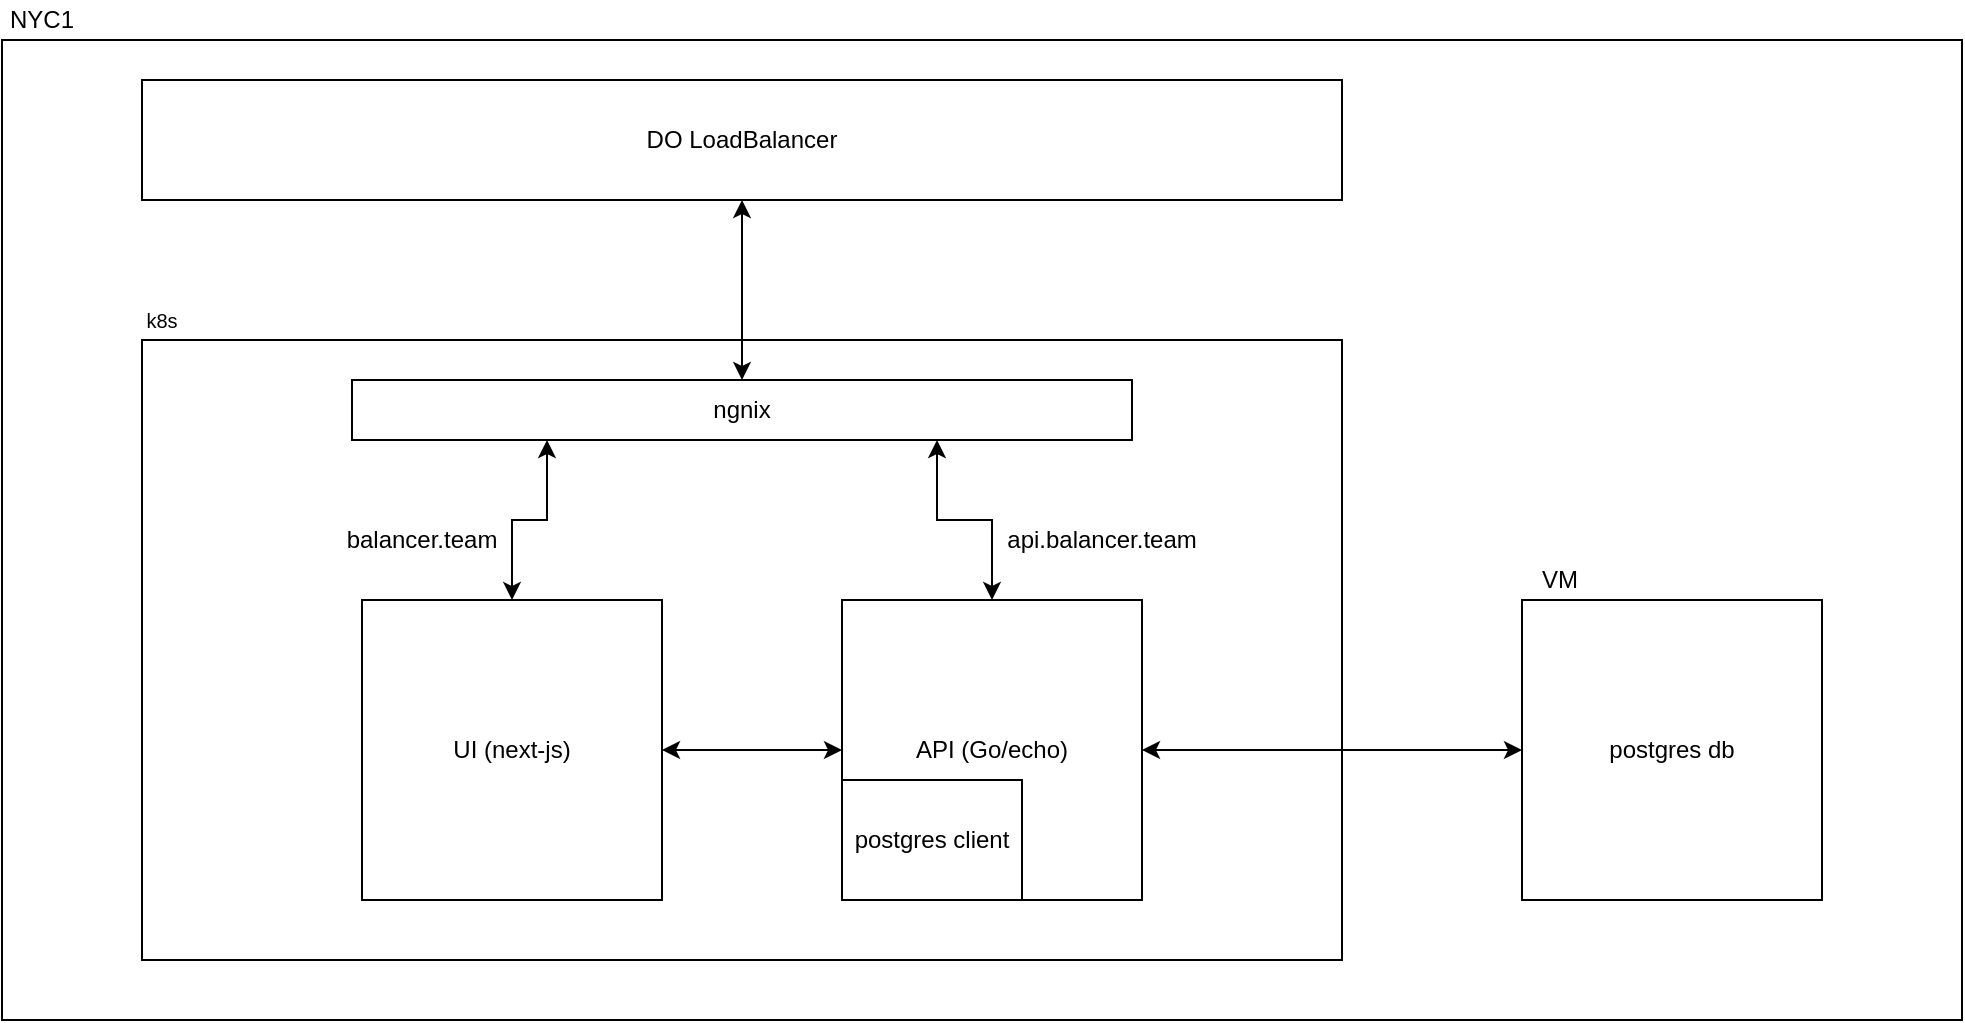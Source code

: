 <mxfile version="12.4.2" type="device" pages="1"><diagram id="mM79jok1SD-NatLV4vzc" name="Page-1"><mxGraphModel dx="1309" dy="859" grid="1" gridSize="10" guides="1" tooltips="1" connect="1" arrows="1" fold="1" page="1" pageScale="1" pageWidth="850" pageHeight="1100" math="0" shadow="0"><root><mxCell id="0"/><mxCell id="XKN4Qu3gex8iTo_T1fxH-35" value="main boxes" parent="0"/><mxCell id="rSNpQoXIUSRgybNzoigf-7" value="" style="rounded=0;whiteSpace=wrap;html=1;fontSize=8;" vertex="1" parent="XKN4Qu3gex8iTo_T1fxH-35"><mxGeometry x="50" y="20" width="980" height="490" as="geometry"/></mxCell><mxCell id="XKN4Qu3gex8iTo_T1fxH-1" value="&lt;div style=&quot;text-align: right&quot;&gt;&lt;br&gt;&lt;/div&gt;&lt;div style=&quot;text-align: justify&quot;&gt;&lt;/div&gt;" style="rounded=0;whiteSpace=wrap;html=1;align=left;" parent="XKN4Qu3gex8iTo_T1fxH-35" vertex="1"><mxGeometry x="120" y="170" width="600" height="310" as="geometry"/></mxCell><mxCell id="XKN4Qu3gex8iTo_T1fxH-2" value="DO LoadBalancer" style="rounded=0;whiteSpace=wrap;html=1;" parent="XKN4Qu3gex8iTo_T1fxH-35" vertex="1"><mxGeometry x="120" y="40" width="600" height="60" as="geometry"/></mxCell><mxCell id="rSNpQoXIUSRgybNzoigf-3" value="&lt;font size=&quot;1&quot;&gt;k8s&lt;/font&gt;" style="text;html=1;strokeColor=none;fillColor=none;align=center;verticalAlign=middle;whiteSpace=wrap;rounded=0;fontSize=8;" vertex="1" parent="XKN4Qu3gex8iTo_T1fxH-35"><mxGeometry x="110" y="150" width="40" height="20" as="geometry"/></mxCell><mxCell id="rSNpQoXIUSRgybNzoigf-6" value="postgres db" style="rounded=0;whiteSpace=wrap;html=1;" vertex="1" parent="XKN4Qu3gex8iTo_T1fxH-35"><mxGeometry x="810" y="300" width="150" height="150" as="geometry"/></mxCell><mxCell id="rSNpQoXIUSRgybNzoigf-8" value="NYC1" style="text;html=1;strokeColor=none;fillColor=none;align=center;verticalAlign=middle;whiteSpace=wrap;rounded=0;fontSize=12;" vertex="1" parent="XKN4Qu3gex8iTo_T1fxH-35"><mxGeometry x="50" width="40" height="20" as="geometry"/></mxCell><mxCell id="rSNpQoXIUSRgybNzoigf-9" value="VM" style="text;html=1;strokeColor=none;fillColor=none;align=center;verticalAlign=middle;whiteSpace=wrap;rounded=0;fontSize=12;" vertex="1" parent="XKN4Qu3gex8iTo_T1fxH-35"><mxGeometry x="809" y="280" width="40" height="20" as="geometry"/></mxCell><mxCell id="rSNpQoXIUSRgybNzoigf-10" value="" style="endArrow=classic;startArrow=classic;html=1;fontSize=12;exitX=1;exitY=0.5;exitDx=0;exitDy=0;" edge="1" parent="XKN4Qu3gex8iTo_T1fxH-35" source="XKN4Qu3gex8iTo_T1fxH-7" target="rSNpQoXIUSRgybNzoigf-6"><mxGeometry width="50" height="50" relative="1" as="geometry"><mxPoint x="710" y="410" as="sourcePoint"/><mxPoint x="760" y="360" as="targetPoint"/></mxGeometry></mxCell><mxCell id="1" parent="0"/><mxCell id="XKN4Qu3gex8iTo_T1fxH-11" style="edgeStyle=orthogonalEdgeStyle;rounded=0;orthogonalLoop=1;jettySize=auto;html=1;exitX=0.75;exitY=1;exitDx=0;exitDy=0;entryX=0.5;entryY=0;entryDx=0;entryDy=0;startArrow=classic;startFill=1;" parent="1" source="XKN4Qu3gex8iTo_T1fxH-3" target="XKN4Qu3gex8iTo_T1fxH-7" edge="1"><mxGeometry relative="1" as="geometry"/></mxCell><mxCell id="XKN4Qu3gex8iTo_T1fxH-3" value="ngnix" style="rounded=0;whiteSpace=wrap;html=1;" parent="1" vertex="1"><mxGeometry x="225" y="190" width="390" height="30" as="geometry"/></mxCell><mxCell id="XKN4Qu3gex8iTo_T1fxH-9" style="edgeStyle=orthogonalEdgeStyle;rounded=0;orthogonalLoop=1;jettySize=auto;html=1;exitX=1;exitY=0.5;exitDx=0;exitDy=0;entryX=0;entryY=0.5;entryDx=0;entryDy=0;startArrow=classic;startFill=1;" parent="1" source="XKN4Qu3gex8iTo_T1fxH-6" target="XKN4Qu3gex8iTo_T1fxH-7" edge="1"><mxGeometry relative="1" as="geometry"/></mxCell><mxCell id="XKN4Qu3gex8iTo_T1fxH-12" style="edgeStyle=orthogonalEdgeStyle;rounded=0;orthogonalLoop=1;jettySize=auto;html=1;exitX=0.5;exitY=0;exitDx=0;exitDy=0;entryX=0.25;entryY=1;entryDx=0;entryDy=0;startArrow=classic;startFill=1;" parent="1" source="XKN4Qu3gex8iTo_T1fxH-6" target="XKN4Qu3gex8iTo_T1fxH-3" edge="1"><mxGeometry relative="1" as="geometry"/></mxCell><mxCell id="XKN4Qu3gex8iTo_T1fxH-6" value="UI (next-js)" style="rounded=0;whiteSpace=wrap;html=1;" parent="1" vertex="1"><mxGeometry x="230" y="300" width="150" height="150" as="geometry"/></mxCell><mxCell id="XKN4Qu3gex8iTo_T1fxH-7" value="API (Go/echo)" style="rounded=0;whiteSpace=wrap;html=1;" parent="1" vertex="1"><mxGeometry x="470" y="300" width="150" height="150" as="geometry"/></mxCell><mxCell id="XKN4Qu3gex8iTo_T1fxH-15" value="api.balancer.team" style="text;html=1;strokeColor=none;fillColor=none;align=center;verticalAlign=middle;whiteSpace=wrap;rounded=0;" parent="1" vertex="1"><mxGeometry x="580" y="260" width="40" height="20" as="geometry"/></mxCell><mxCell id="XKN4Qu3gex8iTo_T1fxH-16" value="balancer.team" style="text;html=1;strokeColor=none;fillColor=none;align=center;verticalAlign=middle;whiteSpace=wrap;rounded=0;" parent="1" vertex="1"><mxGeometry x="240" y="260" width="40" height="20" as="geometry"/></mxCell><mxCell id="XKN4Qu3gex8iTo_T1fxH-17" value="" style="endArrow=classic;startArrow=classic;html=1;entryX=0.5;entryY=1;entryDx=0;entryDy=0;exitX=0.5;exitY=0;exitDx=0;exitDy=0;" parent="1" source="XKN4Qu3gex8iTo_T1fxH-3" target="XKN4Qu3gex8iTo_T1fxH-2" edge="1"><mxGeometry width="50" height="50" relative="1" as="geometry"><mxPoint x="390" y="160" as="sourcePoint"/><mxPoint x="440" y="110" as="targetPoint"/></mxGeometry></mxCell><mxCell id="XKN4Qu3gex8iTo_T1fxH-19" value="postgres client" style="rounded=0;whiteSpace=wrap;html=1;" parent="1" vertex="1"><mxGeometry x="470" y="390" width="90" height="60" as="geometry"/></mxCell><mxCell id="XKN4Qu3gex8iTo_T1fxH-36" value="services" parent="0"/><mxCell id="XKN4Qu3gex8iTo_T1fxH-37" value="etcd" parent="0"/><mxCell id="XKN4Qu3gex8iTo_T1fxH-38" value="crds" parent="0"/></root></mxGraphModel></diagram></mxfile>